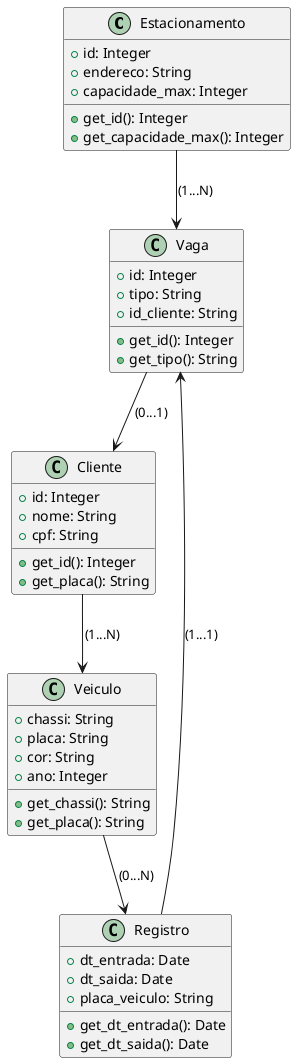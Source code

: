 @startuml estacionamentoUml

class Estacionamento {
    + id: Integer
    + endereco: String
    + capacidade_max: Integer

    + get_id(): Integer
    + get_capacidade_max(): Integer
}

class Vaga {
    + id: Integer
    + tipo: String
    + id_cliente: String

    + get_id(): Integer
    + get_tipo(): String
}

class Cliente {
    + id: Integer
    + nome: String
    + cpf: String

    + get_id(): Integer
    + get_placa(): String
}

class Registro {
    + dt_entrada: Date
    + dt_saida: Date
    + placa_veiculo: String

    + get_dt_entrada(): Date
    + get_dt_saida(): Date
}

class Veiculo {
    + chassi: String
    + placa: String
    + cor: String
    + ano: Integer

    + get_chassi(): String
    + get_placa(): String
}

Estacionamento --> Vaga: (1...N)
Vaga --> Cliente: (0...1)
Cliente --> Veiculo: (1...N)
Veiculo --> Registro: (0...N)
Registro --> Vaga: (1...1)

@enduml
